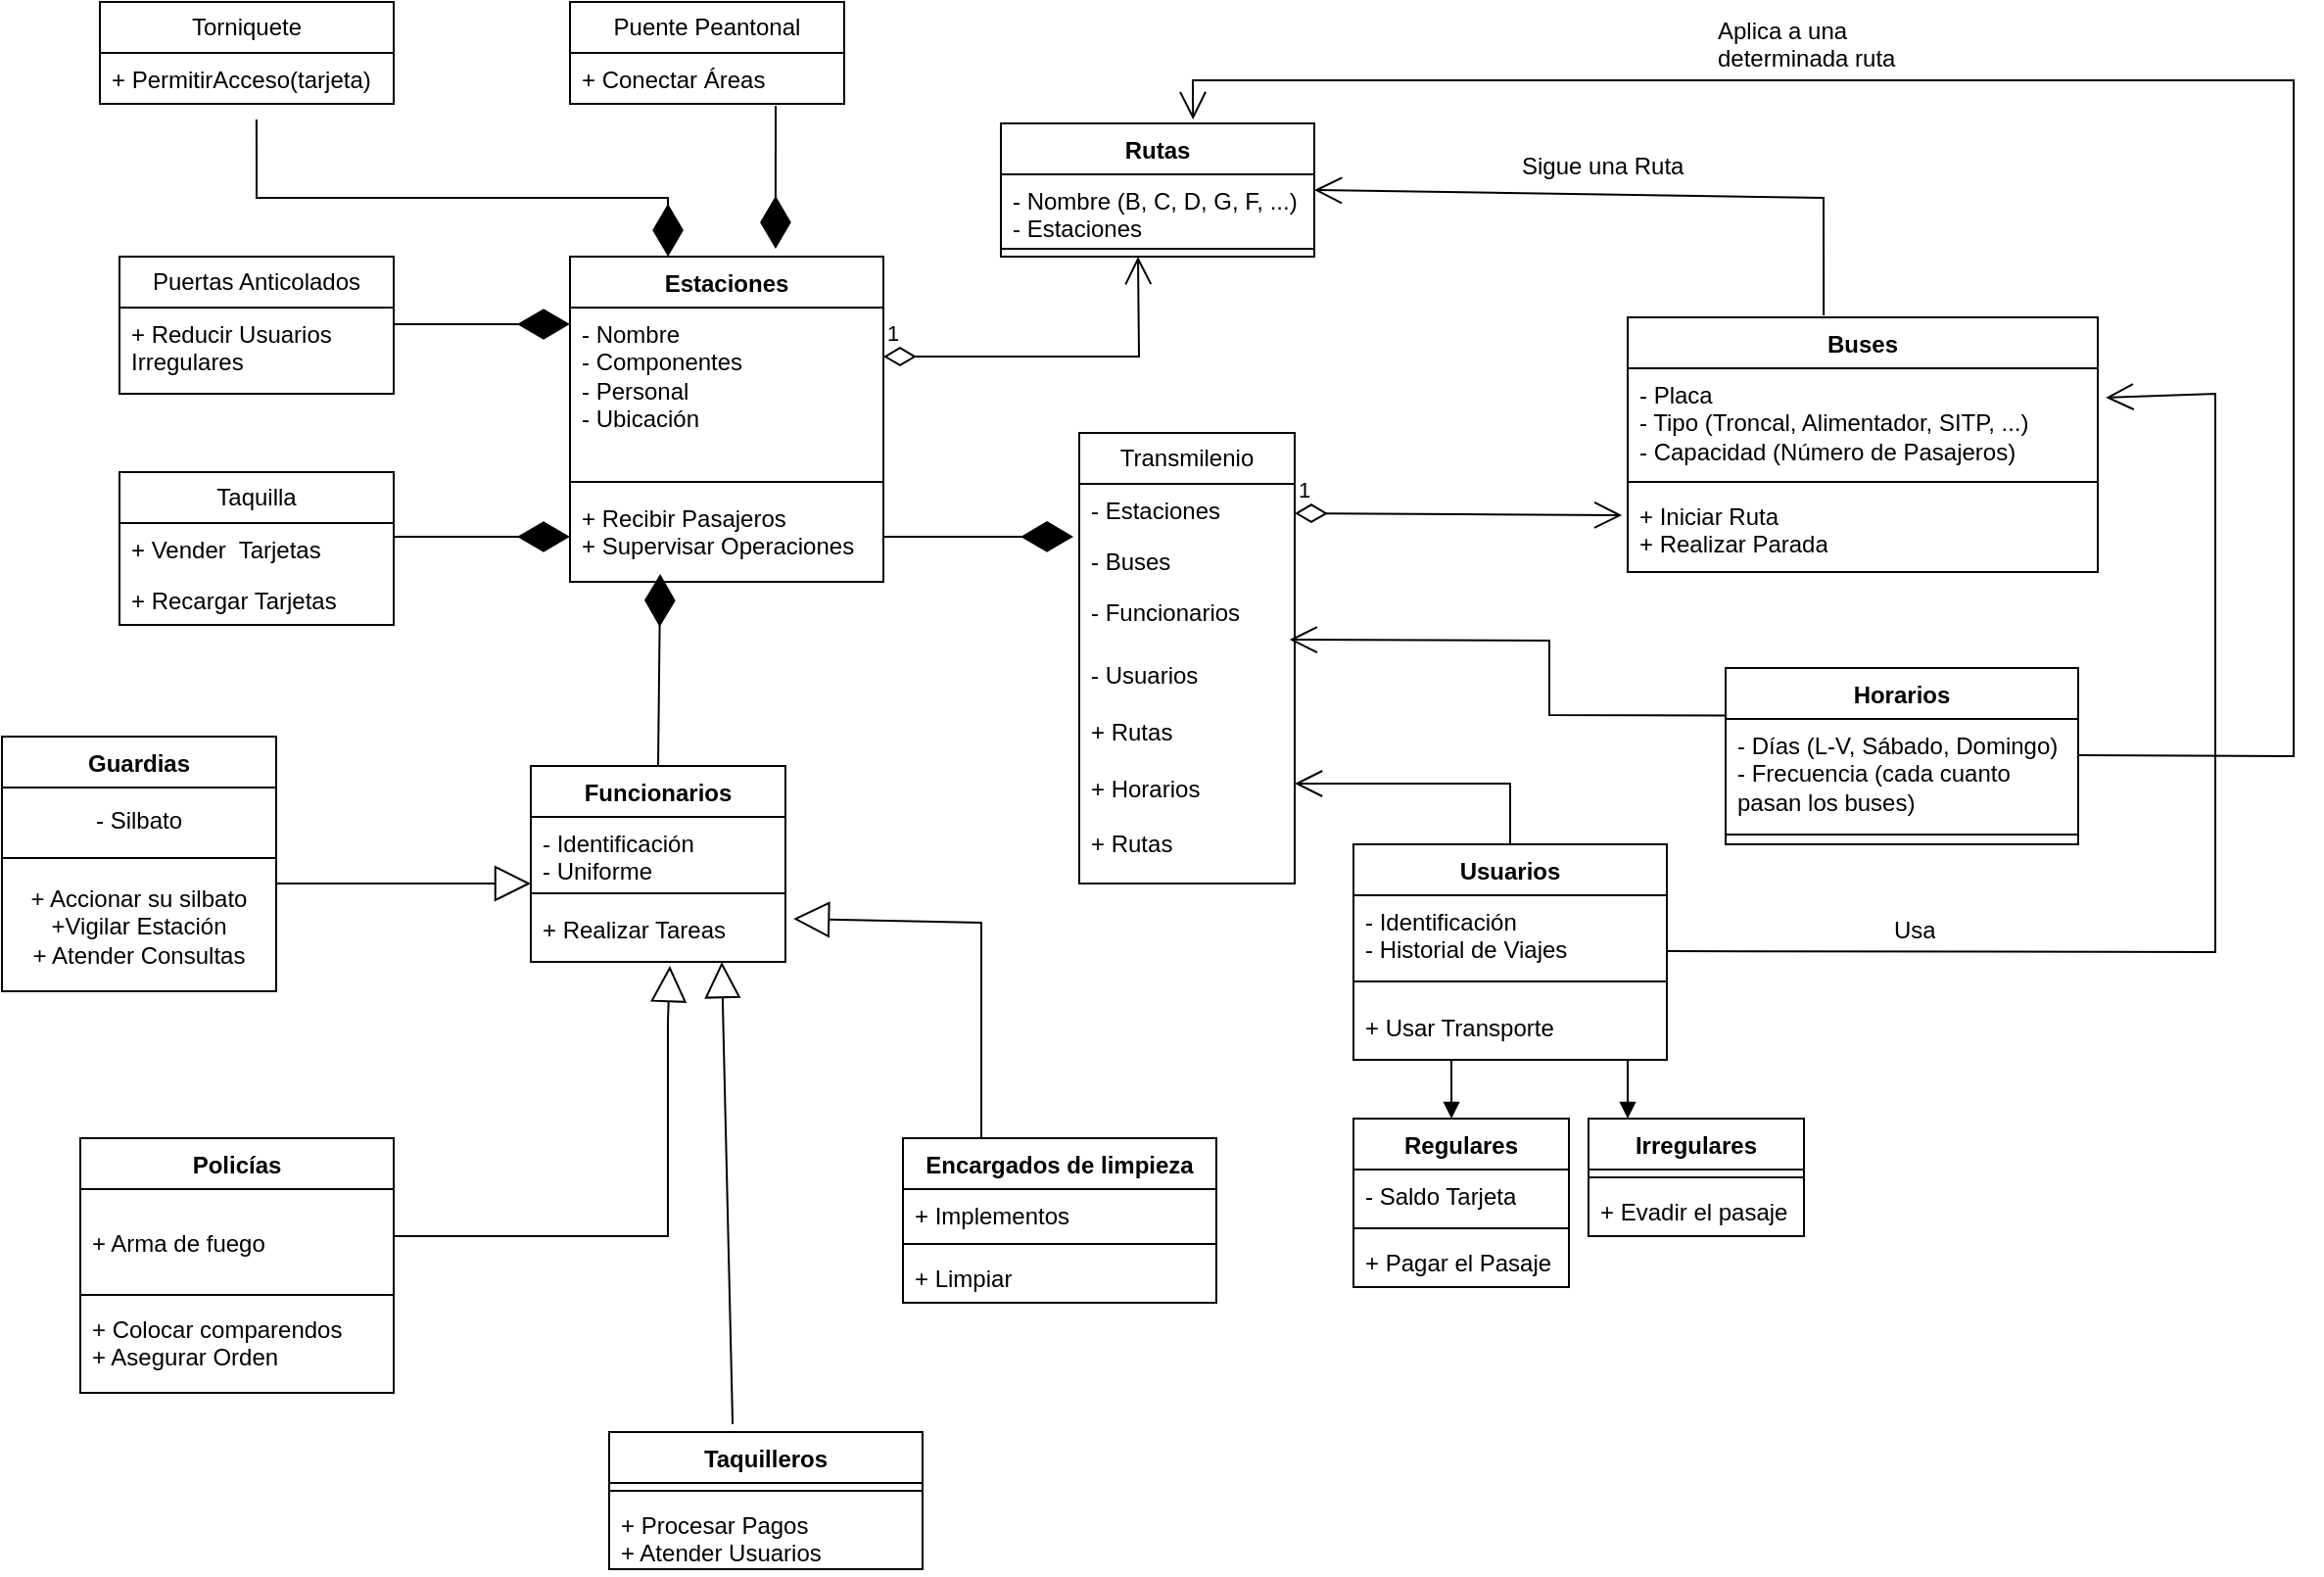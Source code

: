 <mxfile version="26.2.14">
  <diagram name="Page-1" id="bDuRJJWdgGRRtXBBddua">
    <mxGraphModel grid="1" page="1" gridSize="10" guides="1" tooltips="1" connect="1" arrows="1" fold="1" pageScale="1" pageWidth="850" pageHeight="1100" math="0" shadow="0">
      <root>
        <mxCell id="0" />
        <mxCell id="1" parent="0" />
        <mxCell id="uGUT7fTzrwYjynbc_nDR-73" value="&lt;div&gt;Transmilenio&lt;/div&gt;" style="swimlane;fontStyle=0;childLayout=stackLayout;horizontal=1;startSize=26;fillColor=none;horizontalStack=0;resizeParent=1;resizeParentMax=0;resizeLast=0;collapsible=1;marginBottom=0;whiteSpace=wrap;html=1;" vertex="1" parent="1">
          <mxGeometry x="380" y="180" width="110" height="230" as="geometry" />
        </mxCell>
        <mxCell id="uGUT7fTzrwYjynbc_nDR-74" value="- Estaciones" style="text;strokeColor=none;fillColor=none;align=left;verticalAlign=top;spacingLeft=4;spacingRight=4;overflow=hidden;rotatable=0;points=[[0,0.5],[1,0.5]];portConstraint=eastwest;whiteSpace=wrap;html=1;" vertex="1" parent="uGUT7fTzrwYjynbc_nDR-73">
          <mxGeometry y="26" width="110" height="26" as="geometry" />
        </mxCell>
        <mxCell id="uGUT7fTzrwYjynbc_nDR-75" value="&lt;div&gt;- Buses&lt;/div&gt;&lt;div&gt;&lt;br&gt;&lt;/div&gt;" style="text;strokeColor=none;fillColor=none;align=left;verticalAlign=top;spacingLeft=4;spacingRight=4;overflow=hidden;rotatable=0;points=[[0,0.5],[1,0.5]];portConstraint=eastwest;whiteSpace=wrap;html=1;" vertex="1" parent="uGUT7fTzrwYjynbc_nDR-73">
          <mxGeometry y="52" width="110" height="26" as="geometry" />
        </mxCell>
        <mxCell id="uGUT7fTzrwYjynbc_nDR-76" value="&lt;div&gt;- Funcionarios&lt;/div&gt;&lt;div&gt;&lt;br&gt;&lt;/div&gt;" style="text;strokeColor=none;fillColor=none;align=left;verticalAlign=top;spacingLeft=4;spacingRight=4;overflow=hidden;rotatable=0;points=[[0,0.5],[1,0.5]];portConstraint=eastwest;whiteSpace=wrap;html=1;" vertex="1" parent="uGUT7fTzrwYjynbc_nDR-73">
          <mxGeometry y="78" width="110" height="32" as="geometry" />
        </mxCell>
        <mxCell id="uGUT7fTzrwYjynbc_nDR-77" value="&lt;div&gt;- Usuarios&lt;/div&gt;&lt;div&gt;&lt;br&gt;&lt;/div&gt;&lt;div&gt;+ Rutas&lt;/div&gt;&lt;div&gt;&lt;br&gt;&lt;/div&gt;&lt;div&gt;+ Horarios&lt;/div&gt;&lt;div&gt;&lt;br&gt;&lt;/div&gt;&lt;div&gt;+ Rutas&lt;/div&gt;" style="text;strokeColor=none;fillColor=none;align=left;verticalAlign=top;spacingLeft=4;spacingRight=4;overflow=hidden;rotatable=0;points=[[0,0.5],[1,0.5]];portConstraint=eastwest;whiteSpace=wrap;html=1;" vertex="1" parent="uGUT7fTzrwYjynbc_nDR-73">
          <mxGeometry y="110" width="110" height="120" as="geometry" />
        </mxCell>
        <mxCell id="uGUT7fTzrwYjynbc_nDR-80" value="Estaciones" style="swimlane;fontStyle=1;align=center;verticalAlign=top;childLayout=stackLayout;horizontal=1;startSize=26;horizontalStack=0;resizeParent=1;resizeParentMax=0;resizeLast=0;collapsible=1;marginBottom=0;whiteSpace=wrap;html=1;" vertex="1" parent="1">
          <mxGeometry x="120" y="90" width="160" height="166" as="geometry" />
        </mxCell>
        <mxCell id="uGUT7fTzrwYjynbc_nDR-81" value="&lt;div&gt;- Nombre&lt;/div&gt;&lt;div&gt;- Componentes&lt;/div&gt;&lt;div&gt;- Personal&lt;/div&gt;&lt;div&gt;- Ubicación&lt;/div&gt;&lt;div&gt;&amp;nbsp;&lt;br&gt;&lt;/div&gt;" style="text;strokeColor=none;fillColor=none;align=left;verticalAlign=top;spacingLeft=4;spacingRight=4;overflow=hidden;rotatable=0;points=[[0,0.5],[1,0.5]];portConstraint=eastwest;whiteSpace=wrap;html=1;" vertex="1" parent="uGUT7fTzrwYjynbc_nDR-80">
          <mxGeometry y="26" width="160" height="84" as="geometry" />
        </mxCell>
        <mxCell id="uGUT7fTzrwYjynbc_nDR-82" value="" style="line;strokeWidth=1;fillColor=none;align=left;verticalAlign=middle;spacingTop=-1;spacingLeft=3;spacingRight=3;rotatable=0;labelPosition=right;points=[];portConstraint=eastwest;strokeColor=inherit;" vertex="1" parent="uGUT7fTzrwYjynbc_nDR-80">
          <mxGeometry y="110" width="160" height="10" as="geometry" />
        </mxCell>
        <mxCell id="uGUT7fTzrwYjynbc_nDR-83" value="&lt;div&gt;+ Recibir Pasajeros&lt;/div&gt;&lt;div&gt;+ Supervisar Operaciones&lt;/div&gt;" style="text;strokeColor=none;fillColor=none;align=left;verticalAlign=top;spacingLeft=4;spacingRight=4;overflow=hidden;rotatable=0;points=[[0,0.5],[1,0.5]];portConstraint=eastwest;whiteSpace=wrap;html=1;" vertex="1" parent="uGUT7fTzrwYjynbc_nDR-80">
          <mxGeometry y="120" width="160" height="46" as="geometry" />
        </mxCell>
        <mxCell id="uGUT7fTzrwYjynbc_nDR-84" value="Buses" style="swimlane;fontStyle=1;align=center;verticalAlign=top;childLayout=stackLayout;horizontal=1;startSize=26;horizontalStack=0;resizeParent=1;resizeParentMax=0;resizeLast=0;collapsible=1;marginBottom=0;whiteSpace=wrap;html=1;" vertex="1" parent="1">
          <mxGeometry x="660" y="121" width="240" height="130" as="geometry" />
        </mxCell>
        <mxCell id="uGUT7fTzrwYjynbc_nDR-85" value="&lt;div&gt;- Placa&lt;/div&gt;&lt;div&gt;- Tipo (Troncal, Alimentador, SITP, ...)&lt;/div&gt;&lt;div&gt;- Capacidad (Número de Pasajeros)&lt;/div&gt;" style="text;strokeColor=none;fillColor=none;align=left;verticalAlign=top;spacingLeft=4;spacingRight=4;overflow=hidden;rotatable=0;points=[[0,0.5],[1,0.5]];portConstraint=eastwest;whiteSpace=wrap;html=1;" vertex="1" parent="uGUT7fTzrwYjynbc_nDR-84">
          <mxGeometry y="26" width="240" height="54" as="geometry" />
        </mxCell>
        <mxCell id="uGUT7fTzrwYjynbc_nDR-86" value="" style="line;strokeWidth=1;fillColor=none;align=left;verticalAlign=middle;spacingTop=-1;spacingLeft=3;spacingRight=3;rotatable=0;labelPosition=right;points=[];portConstraint=eastwest;strokeColor=inherit;" vertex="1" parent="uGUT7fTzrwYjynbc_nDR-84">
          <mxGeometry y="80" width="240" height="8" as="geometry" />
        </mxCell>
        <mxCell id="uGUT7fTzrwYjynbc_nDR-87" value="&lt;div&gt;+ Iniciar Ruta&lt;/div&gt;&lt;div&gt;+ Realizar Parada&lt;/div&gt;" style="text;strokeColor=none;fillColor=none;align=left;verticalAlign=top;spacingLeft=4;spacingRight=4;overflow=hidden;rotatable=0;points=[[0,0.5],[1,0.5]];portConstraint=eastwest;whiteSpace=wrap;html=1;" vertex="1" parent="uGUT7fTzrwYjynbc_nDR-84">
          <mxGeometry y="88" width="240" height="42" as="geometry" />
        </mxCell>
        <mxCell id="uGUT7fTzrwYjynbc_nDR-89" value="Funcionarios" style="swimlane;fontStyle=1;align=center;verticalAlign=top;childLayout=stackLayout;horizontal=1;startSize=26;horizontalStack=0;resizeParent=1;resizeParentMax=0;resizeLast=0;collapsible=1;marginBottom=0;whiteSpace=wrap;html=1;" vertex="1" parent="1">
          <mxGeometry x="100" y="350" width="130" height="100" as="geometry" />
        </mxCell>
        <mxCell id="uGUT7fTzrwYjynbc_nDR-158" value="&lt;div&gt;- Identificación&lt;/div&gt;&lt;div&gt;- Uniforme&lt;/div&gt;" style="text;strokeColor=none;fillColor=none;align=left;verticalAlign=top;spacingLeft=4;spacingRight=4;overflow=hidden;rotatable=0;points=[[0,0.5],[1,0.5]];portConstraint=eastwest;whiteSpace=wrap;html=1;" vertex="1" parent="uGUT7fTzrwYjynbc_nDR-89">
          <mxGeometry y="26" width="130" height="34" as="geometry" />
        </mxCell>
        <mxCell id="uGUT7fTzrwYjynbc_nDR-90" value="" style="line;strokeWidth=1;fillColor=none;align=left;verticalAlign=middle;spacingTop=-1;spacingLeft=3;spacingRight=3;rotatable=0;labelPosition=right;points=[];portConstraint=eastwest;strokeColor=inherit;" vertex="1" parent="uGUT7fTzrwYjynbc_nDR-89">
          <mxGeometry y="60" width="130" height="10" as="geometry" />
        </mxCell>
        <mxCell id="uGUT7fTzrwYjynbc_nDR-91" value="+ Realizar Tareas" style="text;strokeColor=none;fillColor=none;align=left;verticalAlign=top;spacingLeft=4;spacingRight=4;overflow=hidden;rotatable=0;points=[[0,0.5],[1,0.5]];portConstraint=eastwest;whiteSpace=wrap;html=1;" vertex="1" parent="uGUT7fTzrwYjynbc_nDR-89">
          <mxGeometry y="70" width="130" height="30" as="geometry" />
        </mxCell>
        <mxCell id="uGUT7fTzrwYjynbc_nDR-92" value="Usuarios " style="swimlane;fontStyle=1;align=center;verticalAlign=top;childLayout=stackLayout;horizontal=1;startSize=26;horizontalStack=0;resizeParent=1;resizeParentMax=0;resizeLast=0;collapsible=1;marginBottom=0;whiteSpace=wrap;html=1;" vertex="1" parent="1">
          <mxGeometry x="520" y="390" width="160" height="110" as="geometry" />
        </mxCell>
        <mxCell id="uGUT7fTzrwYjynbc_nDR-93" value="&lt;div&gt;- Identificación&lt;/div&gt;&lt;div&gt;- Historial de Viajes&lt;/div&gt;" style="text;strokeColor=none;fillColor=none;align=left;verticalAlign=top;spacingLeft=4;spacingRight=4;overflow=hidden;rotatable=0;points=[[0,0.5],[1,0.5]];portConstraint=eastwest;whiteSpace=wrap;html=1;" vertex="1" parent="uGUT7fTzrwYjynbc_nDR-92">
          <mxGeometry y="26" width="160" height="34" as="geometry" />
        </mxCell>
        <mxCell id="uGUT7fTzrwYjynbc_nDR-94" value="" style="line;strokeWidth=1;fillColor=none;align=left;verticalAlign=middle;spacingTop=-1;spacingLeft=3;spacingRight=3;rotatable=0;labelPosition=right;points=[];portConstraint=eastwest;strokeColor=inherit;" vertex="1" parent="uGUT7fTzrwYjynbc_nDR-92">
          <mxGeometry y="60" width="160" height="20" as="geometry" />
        </mxCell>
        <mxCell id="uGUT7fTzrwYjynbc_nDR-167" value="+ Usar Transporte" style="text;strokeColor=none;fillColor=none;align=left;verticalAlign=top;spacingLeft=4;spacingRight=4;overflow=hidden;rotatable=0;points=[[0,0.5],[1,0.5]];portConstraint=eastwest;whiteSpace=wrap;html=1;" vertex="1" parent="uGUT7fTzrwYjynbc_nDR-92">
          <mxGeometry y="80" width="160" height="30" as="geometry" />
        </mxCell>
        <mxCell id="uGUT7fTzrwYjynbc_nDR-96" value="Guardias" style="swimlane;fontStyle=1;align=center;verticalAlign=top;childLayout=stackLayout;horizontal=1;startSize=26;horizontalStack=0;resizeParent=1;resizeParentMax=0;resizeLast=0;collapsible=1;marginBottom=0;whiteSpace=wrap;html=1;" vertex="1" parent="1">
          <mxGeometry x="-170" y="335" width="140" height="130" as="geometry" />
        </mxCell>
        <mxCell id="uGUT7fTzrwYjynbc_nDR-97" value="- Silbato" style="text;html=1;align=center;verticalAlign=middle;whiteSpace=wrap;rounded=0;" vertex="1" parent="uGUT7fTzrwYjynbc_nDR-96">
          <mxGeometry y="26" width="140" height="34" as="geometry" />
        </mxCell>
        <mxCell id="uGUT7fTzrwYjynbc_nDR-98" value="" style="line;strokeWidth=1;fillColor=none;align=left;verticalAlign=middle;spacingTop=-1;spacingLeft=3;spacingRight=3;rotatable=0;labelPosition=right;points=[];portConstraint=eastwest;strokeColor=inherit;" vertex="1" parent="uGUT7fTzrwYjynbc_nDR-96">
          <mxGeometry y="60" width="140" height="4" as="geometry" />
        </mxCell>
        <mxCell id="uGUT7fTzrwYjynbc_nDR-99" value="&lt;div&gt;&amp;nbsp;&amp;nbsp; + Accionar su silbato&amp;nbsp;&amp;nbsp;&amp;nbsp;&lt;/div&gt;&lt;div&gt;+Vigilar Estación&lt;/div&gt;&lt;div&gt;+ Atender Consultas&lt;/div&gt;" style="text;html=1;align=center;verticalAlign=middle;whiteSpace=wrap;rounded=0;" vertex="1" parent="uGUT7fTzrwYjynbc_nDR-96">
          <mxGeometry y="64" width="140" height="66" as="geometry" />
        </mxCell>
        <mxCell id="uGUT7fTzrwYjynbc_nDR-100" value="Policías" style="swimlane;fontStyle=1;align=center;verticalAlign=top;childLayout=stackLayout;horizontal=1;startSize=26;horizontalStack=0;resizeParent=1;resizeParentMax=0;resizeLast=0;collapsible=1;marginBottom=0;whiteSpace=wrap;html=1;" vertex="1" parent="1">
          <mxGeometry x="-130" y="540" width="160" height="130" as="geometry" />
        </mxCell>
        <mxCell id="uGUT7fTzrwYjynbc_nDR-101" value="&lt;br&gt;&lt;div&gt;+ Arma de fuego&lt;/div&gt;" style="text;strokeColor=none;fillColor=none;align=left;verticalAlign=top;spacingLeft=4;spacingRight=4;overflow=hidden;rotatable=0;points=[[0,0.5],[1,0.5]];portConstraint=eastwest;whiteSpace=wrap;html=1;" vertex="1" parent="uGUT7fTzrwYjynbc_nDR-100">
          <mxGeometry y="26" width="160" height="50" as="geometry" />
        </mxCell>
        <mxCell id="uGUT7fTzrwYjynbc_nDR-102" value="" style="line;strokeWidth=1;fillColor=none;align=left;verticalAlign=middle;spacingTop=-1;spacingLeft=3;spacingRight=3;rotatable=0;labelPosition=right;points=[];portConstraint=eastwest;strokeColor=inherit;" vertex="1" parent="uGUT7fTzrwYjynbc_nDR-100">
          <mxGeometry y="76" width="160" height="8" as="geometry" />
        </mxCell>
        <mxCell id="uGUT7fTzrwYjynbc_nDR-103" value="&lt;div&gt;+ Colocar comparendos &lt;br&gt;&lt;/div&gt;&lt;div&gt;+ Asegurar Orden&lt;/div&gt;" style="text;strokeColor=none;fillColor=none;align=left;verticalAlign=top;spacingLeft=4;spacingRight=4;overflow=hidden;rotatable=0;points=[[0,0.5],[1,0.5]];portConstraint=eastwest;whiteSpace=wrap;html=1;" vertex="1" parent="uGUT7fTzrwYjynbc_nDR-100">
          <mxGeometry y="84" width="160" height="46" as="geometry" />
        </mxCell>
        <mxCell id="uGUT7fTzrwYjynbc_nDR-105" value="Taquilleros " style="swimlane;fontStyle=1;align=center;verticalAlign=top;childLayout=stackLayout;horizontal=1;startSize=26;horizontalStack=0;resizeParent=1;resizeParentMax=0;resizeLast=0;collapsible=1;marginBottom=0;whiteSpace=wrap;html=1;" vertex="1" parent="1">
          <mxGeometry x="140" y="690" width="160" height="70" as="geometry" />
        </mxCell>
        <mxCell id="uGUT7fTzrwYjynbc_nDR-107" value="" style="line;strokeWidth=1;fillColor=none;align=left;verticalAlign=middle;spacingTop=-1;spacingLeft=3;spacingRight=3;rotatable=0;labelPosition=right;points=[];portConstraint=eastwest;strokeColor=inherit;" vertex="1" parent="uGUT7fTzrwYjynbc_nDR-105">
          <mxGeometry y="26" width="160" height="8" as="geometry" />
        </mxCell>
        <mxCell id="uGUT7fTzrwYjynbc_nDR-108" value="&lt;div&gt;+ Procesar Pagos&lt;/div&gt;&lt;div&gt;+ Atender Usuarios&lt;/div&gt;" style="text;strokeColor=none;fillColor=none;align=left;verticalAlign=top;spacingLeft=4;spacingRight=4;overflow=hidden;rotatable=0;points=[[0,0.5],[1,0.5]];portConstraint=eastwest;whiteSpace=wrap;html=1;" vertex="1" parent="uGUT7fTzrwYjynbc_nDR-105">
          <mxGeometry y="34" width="160" height="36" as="geometry" />
        </mxCell>
        <mxCell id="uGUT7fTzrwYjynbc_nDR-115" value="Encargados de limpieza" style="swimlane;fontStyle=1;align=center;verticalAlign=top;childLayout=stackLayout;horizontal=1;startSize=26;horizontalStack=0;resizeParent=1;resizeParentMax=0;resizeLast=0;collapsible=1;marginBottom=0;whiteSpace=wrap;html=1;" vertex="1" parent="1">
          <mxGeometry x="290" y="540" width="160" height="84" as="geometry" />
        </mxCell>
        <mxCell id="uGUT7fTzrwYjynbc_nDR-116" value="&lt;div&gt;+ Implementos&lt;/div&gt;" style="text;strokeColor=none;fillColor=none;align=left;verticalAlign=top;spacingLeft=4;spacingRight=4;overflow=hidden;rotatable=0;points=[[0,0.5],[1,0.5]];portConstraint=eastwest;whiteSpace=wrap;html=1;" vertex="1" parent="uGUT7fTzrwYjynbc_nDR-115">
          <mxGeometry y="26" width="160" height="24" as="geometry" />
        </mxCell>
        <mxCell id="uGUT7fTzrwYjynbc_nDR-117" value="" style="line;strokeWidth=1;fillColor=none;align=left;verticalAlign=middle;spacingTop=-1;spacingLeft=3;spacingRight=3;rotatable=0;labelPosition=right;points=[];portConstraint=eastwest;strokeColor=inherit;" vertex="1" parent="uGUT7fTzrwYjynbc_nDR-115">
          <mxGeometry y="50" width="160" height="8" as="geometry" />
        </mxCell>
        <mxCell id="uGUT7fTzrwYjynbc_nDR-118" value="+ Limpiar" style="text;strokeColor=none;fillColor=none;align=left;verticalAlign=top;spacingLeft=4;spacingRight=4;overflow=hidden;rotatable=0;points=[[0,0.5],[1,0.5]];portConstraint=eastwest;whiteSpace=wrap;html=1;" vertex="1" parent="uGUT7fTzrwYjynbc_nDR-115">
          <mxGeometry y="58" width="160" height="26" as="geometry" />
        </mxCell>
        <mxCell id="uGUT7fTzrwYjynbc_nDR-125" value="" style="endArrow=open;endFill=1;endSize=12;html=1;rounded=0;exitX=0.5;exitY=0;exitDx=0;exitDy=0;entryX=1;entryY=0.575;entryDx=0;entryDy=0;entryPerimeter=0;" edge="1" parent="1" source="uGUT7fTzrwYjynbc_nDR-92" target="uGUT7fTzrwYjynbc_nDR-77">
          <mxGeometry width="160" relative="1" as="geometry">
            <mxPoint x="600" y="463.0" as="sourcePoint" />
            <mxPoint x="540" y="370" as="targetPoint" />
            <Array as="points">
              <mxPoint x="600" y="359" />
            </Array>
          </mxGeometry>
        </mxCell>
        <mxCell id="uGUT7fTzrwYjynbc_nDR-126" value="Regulares" style="swimlane;fontStyle=1;align=center;verticalAlign=top;childLayout=stackLayout;horizontal=1;startSize=26;horizontalStack=0;resizeParent=1;resizeParentMax=0;resizeLast=0;collapsible=1;marginBottom=0;whiteSpace=wrap;html=1;" vertex="1" parent="1">
          <mxGeometry x="520" y="530" width="110" height="86" as="geometry" />
        </mxCell>
        <mxCell id="uGUT7fTzrwYjynbc_nDR-168" value="- Saldo Tarjeta" style="text;strokeColor=none;fillColor=none;align=left;verticalAlign=top;spacingLeft=4;spacingRight=4;overflow=hidden;rotatable=0;points=[[0,0.5],[1,0.5]];portConstraint=eastwest;whiteSpace=wrap;html=1;" vertex="1" parent="uGUT7fTzrwYjynbc_nDR-126">
          <mxGeometry y="26" width="110" height="26" as="geometry" />
        </mxCell>
        <mxCell id="uGUT7fTzrwYjynbc_nDR-127" value="" style="line;strokeWidth=1;fillColor=none;align=left;verticalAlign=middle;spacingTop=-1;spacingLeft=3;spacingRight=3;rotatable=0;labelPosition=right;points=[];portConstraint=eastwest;strokeColor=inherit;" vertex="1" parent="uGUT7fTzrwYjynbc_nDR-126">
          <mxGeometry y="52" width="110" height="8" as="geometry" />
        </mxCell>
        <mxCell id="uGUT7fTzrwYjynbc_nDR-128" value="+ Pagar el Pasaje" style="text;strokeColor=none;fillColor=none;align=left;verticalAlign=top;spacingLeft=4;spacingRight=4;overflow=hidden;rotatable=0;points=[[0,0.5],[1,0.5]];portConstraint=eastwest;whiteSpace=wrap;html=1;" vertex="1" parent="uGUT7fTzrwYjynbc_nDR-126">
          <mxGeometry y="60" width="110" height="26" as="geometry" />
        </mxCell>
        <mxCell id="uGUT7fTzrwYjynbc_nDR-129" value="" style="html=1;verticalAlign=bottom;endArrow=block;curved=0;rounded=0;entryX=0.455;entryY=0;entryDx=0;entryDy=0;entryPerimeter=0;" edge="1" parent="1" target="uGUT7fTzrwYjynbc_nDR-126">
          <mxGeometry width="80" relative="1" as="geometry">
            <mxPoint x="570" y="500" as="sourcePoint" />
            <mxPoint x="550" y="520" as="targetPoint" />
          </mxGeometry>
        </mxCell>
        <mxCell id="uGUT7fTzrwYjynbc_nDR-130" value="" style="html=1;verticalAlign=bottom;endArrow=block;curved=0;rounded=0;entryX=0.182;entryY=0;entryDx=0;entryDy=0;entryPerimeter=0;" edge="1" parent="1" target="uGUT7fTzrwYjynbc_nDR-131">
          <mxGeometry width="80" relative="1" as="geometry">
            <mxPoint x="660" y="500" as="sourcePoint" />
            <mxPoint x="680" y="520" as="targetPoint" />
          </mxGeometry>
        </mxCell>
        <mxCell id="uGUT7fTzrwYjynbc_nDR-131" value="Irregulares" style="swimlane;fontStyle=1;align=center;verticalAlign=top;childLayout=stackLayout;horizontal=1;startSize=26;horizontalStack=0;resizeParent=1;resizeParentMax=0;resizeLast=0;collapsible=1;marginBottom=0;whiteSpace=wrap;html=1;" vertex="1" parent="1">
          <mxGeometry x="640" y="530" width="110" height="60" as="geometry" />
        </mxCell>
        <mxCell id="uGUT7fTzrwYjynbc_nDR-132" value="" style="line;strokeWidth=1;fillColor=none;align=left;verticalAlign=middle;spacingTop=-1;spacingLeft=3;spacingRight=3;rotatable=0;labelPosition=right;points=[];portConstraint=eastwest;strokeColor=inherit;" vertex="1" parent="uGUT7fTzrwYjynbc_nDR-131">
          <mxGeometry y="26" width="110" height="8" as="geometry" />
        </mxCell>
        <mxCell id="uGUT7fTzrwYjynbc_nDR-133" value="+ Evadir el pasaje" style="text;strokeColor=none;fillColor=none;align=left;verticalAlign=top;spacingLeft=4;spacingRight=4;overflow=hidden;rotatable=0;points=[[0,0.5],[1,0.5]];portConstraint=eastwest;whiteSpace=wrap;html=1;" vertex="1" parent="uGUT7fTzrwYjynbc_nDR-131">
          <mxGeometry y="34" width="110" height="26" as="geometry" />
        </mxCell>
        <mxCell id="uGUT7fTzrwYjynbc_nDR-136" value="Rutas" style="swimlane;fontStyle=1;align=center;verticalAlign=top;childLayout=stackLayout;horizontal=1;startSize=26;horizontalStack=0;resizeParent=1;resizeParentMax=0;resizeLast=0;collapsible=1;marginBottom=0;whiteSpace=wrap;html=1;" vertex="1" parent="1">
          <mxGeometry x="340" y="22" width="160" height="68" as="geometry" />
        </mxCell>
        <mxCell id="uGUT7fTzrwYjynbc_nDR-137" value="&lt;div&gt;- Nombre (B, C, D, G, F, ...)&lt;/div&gt;&lt;div&gt;- Estaciones&lt;/div&gt;" style="text;strokeColor=none;fillColor=none;align=left;verticalAlign=top;spacingLeft=4;spacingRight=4;overflow=hidden;rotatable=0;points=[[0,0.5],[1,0.5]];portConstraint=eastwest;whiteSpace=wrap;html=1;" vertex="1" parent="uGUT7fTzrwYjynbc_nDR-136">
          <mxGeometry y="26" width="160" height="34" as="geometry" />
        </mxCell>
        <mxCell id="uGUT7fTzrwYjynbc_nDR-138" value="" style="line;strokeWidth=1;fillColor=none;align=left;verticalAlign=middle;spacingTop=-1;spacingLeft=3;spacingRight=3;rotatable=0;labelPosition=right;points=[];portConstraint=eastwest;strokeColor=inherit;" vertex="1" parent="uGUT7fTzrwYjynbc_nDR-136">
          <mxGeometry y="60" width="160" height="8" as="geometry" />
        </mxCell>
        <mxCell id="uGUT7fTzrwYjynbc_nDR-140" value="Horarios" style="swimlane;fontStyle=1;align=center;verticalAlign=top;childLayout=stackLayout;horizontal=1;startSize=26;horizontalStack=0;resizeParent=1;resizeParentMax=0;resizeLast=0;collapsible=1;marginBottom=0;whiteSpace=wrap;html=1;" vertex="1" parent="1">
          <mxGeometry x="710" y="300" width="180" height="90" as="geometry" />
        </mxCell>
        <mxCell id="uGUT7fTzrwYjynbc_nDR-141" value="&lt;div&gt;- Días (L-V, Sábado, Domingo)&lt;/div&gt;&lt;div&gt;- Frecuencia (cada cuanto pasan los buses)&lt;/div&gt;" style="text;strokeColor=none;fillColor=none;align=left;verticalAlign=top;spacingLeft=4;spacingRight=4;overflow=hidden;rotatable=0;points=[[0,0.5],[1,0.5]];portConstraint=eastwest;whiteSpace=wrap;html=1;" vertex="1" parent="uGUT7fTzrwYjynbc_nDR-140">
          <mxGeometry y="26" width="180" height="54" as="geometry" />
        </mxCell>
        <mxCell id="uGUT7fTzrwYjynbc_nDR-142" value="" style="line;strokeWidth=1;fillColor=none;align=left;verticalAlign=middle;spacingTop=-1;spacingLeft=3;spacingRight=3;rotatable=0;labelPosition=right;points=[];portConstraint=eastwest;strokeColor=inherit;" vertex="1" parent="uGUT7fTzrwYjynbc_nDR-140">
          <mxGeometry y="80" width="180" height="10" as="geometry" />
        </mxCell>
        <mxCell id="uGUT7fTzrwYjynbc_nDR-143" value="" style="endArrow=open;endFill=1;endSize=12;html=1;rounded=0;exitX=0;exitY=-0.033;exitDx=0;exitDy=0;exitPerimeter=0;entryX=0.976;entryY=0.86;entryDx=0;entryDy=0;entryPerimeter=0;" edge="1" parent="1" source="uGUT7fTzrwYjynbc_nDR-141" target="uGUT7fTzrwYjynbc_nDR-76">
          <mxGeometry width="160" relative="1" as="geometry">
            <mxPoint x="590" y="350" as="sourcePoint" />
            <mxPoint x="620" y="240" as="targetPoint" />
            <Array as="points">
              <mxPoint x="620" y="324" />
              <mxPoint x="620" y="286" />
            </Array>
          </mxGeometry>
        </mxCell>
        <mxCell id="uGUT7fTzrwYjynbc_nDR-145" value="Torniquete" style="swimlane;fontStyle=0;childLayout=stackLayout;horizontal=1;startSize=26;fillColor=none;horizontalStack=0;resizeParent=1;resizeParentMax=0;resizeLast=0;collapsible=1;marginBottom=0;whiteSpace=wrap;html=1;" vertex="1" parent="1">
          <mxGeometry x="-120" y="-40" width="150" height="52" as="geometry" />
        </mxCell>
        <mxCell id="uGUT7fTzrwYjynbc_nDR-146" value="+ PermitirAcceso(tarjeta)" style="text;strokeColor=none;fillColor=none;align=left;verticalAlign=top;spacingLeft=4;spacingRight=4;overflow=hidden;rotatable=0;points=[[0,0.5],[1,0.5]];portConstraint=eastwest;whiteSpace=wrap;html=1;" vertex="1" parent="uGUT7fTzrwYjynbc_nDR-145">
          <mxGeometry y="26" width="150" height="26" as="geometry" />
        </mxCell>
        <mxCell id="uGUT7fTzrwYjynbc_nDR-149" value="Taquilla" style="swimlane;fontStyle=0;childLayout=stackLayout;horizontal=1;startSize=26;fillColor=none;horizontalStack=0;resizeParent=1;resizeParentMax=0;resizeLast=0;collapsible=1;marginBottom=0;whiteSpace=wrap;html=1;" vertex="1" parent="1">
          <mxGeometry x="-110" y="200" width="140" height="78" as="geometry" />
        </mxCell>
        <mxCell id="uGUT7fTzrwYjynbc_nDR-150" value="+ Vender&amp;nbsp; Tarjetas" style="text;strokeColor=none;fillColor=none;align=left;verticalAlign=top;spacingLeft=4;spacingRight=4;overflow=hidden;rotatable=0;points=[[0,0.5],[1,0.5]];portConstraint=eastwest;whiteSpace=wrap;html=1;" vertex="1" parent="uGUT7fTzrwYjynbc_nDR-149">
          <mxGeometry y="26" width="140" height="26" as="geometry" />
        </mxCell>
        <mxCell id="uGUT7fTzrwYjynbc_nDR-151" value="+ Recargar Tarjetas" style="text;strokeColor=none;fillColor=none;align=left;verticalAlign=top;spacingLeft=4;spacingRight=4;overflow=hidden;rotatable=0;points=[[0,0.5],[1,0.5]];portConstraint=eastwest;whiteSpace=wrap;html=1;" vertex="1" parent="uGUT7fTzrwYjynbc_nDR-149">
          <mxGeometry y="52" width="140" height="26" as="geometry" />
        </mxCell>
        <mxCell id="uGUT7fTzrwYjynbc_nDR-152" value="Puente Peantonal" style="swimlane;fontStyle=0;childLayout=stackLayout;horizontal=1;startSize=26;fillColor=none;horizontalStack=0;resizeParent=1;resizeParentMax=0;resizeLast=0;collapsible=1;marginBottom=0;whiteSpace=wrap;html=1;" vertex="1" parent="1">
          <mxGeometry x="120" y="-40" width="140" height="52" as="geometry" />
        </mxCell>
        <mxCell id="uGUT7fTzrwYjynbc_nDR-153" value="+ Conectar Áreas" style="text;strokeColor=none;fillColor=none;align=left;verticalAlign=top;spacingLeft=4;spacingRight=4;overflow=hidden;rotatable=0;points=[[0,0.5],[1,0.5]];portConstraint=eastwest;whiteSpace=wrap;html=1;" vertex="1" parent="uGUT7fTzrwYjynbc_nDR-152">
          <mxGeometry y="26" width="140" height="26" as="geometry" />
        </mxCell>
        <mxCell id="uGUT7fTzrwYjynbc_nDR-155" value="Puertas Anticolados" style="swimlane;fontStyle=0;childLayout=stackLayout;horizontal=1;startSize=26;fillColor=none;horizontalStack=0;resizeParent=1;resizeParentMax=0;resizeLast=0;collapsible=1;marginBottom=0;whiteSpace=wrap;html=1;" vertex="1" parent="1">
          <mxGeometry x="-110" y="90" width="140" height="70" as="geometry" />
        </mxCell>
        <mxCell id="uGUT7fTzrwYjynbc_nDR-156" value="+ Reducir Usuarios Irregulares" style="text;strokeColor=none;fillColor=none;align=left;verticalAlign=top;spacingLeft=4;spacingRight=4;overflow=hidden;rotatable=0;points=[[0,0.5],[1,0.5]];portConstraint=eastwest;whiteSpace=wrap;html=1;" vertex="1" parent="uGUT7fTzrwYjynbc_nDR-155">
          <mxGeometry y="26" width="140" height="44" as="geometry" />
        </mxCell>
        <mxCell id="uGUT7fTzrwYjynbc_nDR-78" value="" style="endArrow=diamondThin;endFill=1;endSize=24;html=1;rounded=0;exitX=1;exitY=0.5;exitDx=0;exitDy=0;entryX=-0.027;entryY=0.038;entryDx=0;entryDy=0;entryPerimeter=0;" edge="1" parent="1" source="uGUT7fTzrwYjynbc_nDR-83" target="uGUT7fTzrwYjynbc_nDR-75">
          <mxGeometry width="160" relative="1" as="geometry">
            <mxPoint x="380" y="217.5" as="sourcePoint" />
            <mxPoint x="340" y="130" as="targetPoint" />
          </mxGeometry>
        </mxCell>
        <mxCell id="uGUT7fTzrwYjynbc_nDR-178" value="" style="endArrow=diamondThin;endFill=1;endSize=24;html=1;rounded=0;entryX=0;entryY=0.5;entryDx=0;entryDy=0;exitX=1;exitY=0.269;exitDx=0;exitDy=0;exitPerimeter=0;" edge="1" parent="1" source="uGUT7fTzrwYjynbc_nDR-150" target="uGUT7fTzrwYjynbc_nDR-83">
          <mxGeometry width="160" relative="1" as="geometry">
            <mxPoint x="60" y="180" as="sourcePoint" />
            <mxPoint x="19.04" y="238.494" as="targetPoint" />
          </mxGeometry>
        </mxCell>
        <mxCell id="uGUT7fTzrwYjynbc_nDR-179" value="" style="endArrow=diamondThin;endFill=1;endSize=24;html=1;rounded=0;entryX=0;entryY=0.5;entryDx=0;entryDy=0;exitX=1;exitY=0.269;exitDx=0;exitDy=0;exitPerimeter=0;" edge="1" parent="1">
          <mxGeometry width="160" relative="1" as="geometry">
            <mxPoint x="30" y="124.5" as="sourcePoint" />
            <mxPoint x="120" y="124.5" as="targetPoint" />
          </mxGeometry>
        </mxCell>
        <mxCell id="uGUT7fTzrwYjynbc_nDR-180" value="" style="endArrow=diamondThin;endFill=1;endSize=24;html=1;rounded=0;exitX=0.533;exitY=1.308;exitDx=0;exitDy=0;exitPerimeter=0;entryX=0.313;entryY=0;entryDx=0;entryDy=0;entryPerimeter=0;" edge="1" parent="1" source="uGUT7fTzrwYjynbc_nDR-146" target="uGUT7fTzrwYjynbc_nDR-80">
          <mxGeometry width="160" relative="1" as="geometry">
            <mxPoint x="-40" y="40" as="sourcePoint" />
            <mxPoint x="170" y="60" as="targetPoint" />
            <Array as="points">
              <mxPoint x="-40" y="40" />
              <mxPoint x="-40" y="60" />
              <mxPoint x="80" y="60" />
              <mxPoint x="170" y="60" />
            </Array>
          </mxGeometry>
        </mxCell>
        <mxCell id="uGUT7fTzrwYjynbc_nDR-181" value="" style="endArrow=diamondThin;endFill=1;endSize=24;html=1;rounded=0;entryX=0.656;entryY=-0.024;entryDx=0;entryDy=0;exitX=0.75;exitY=1.038;exitDx=0;exitDy=0;exitPerimeter=0;entryPerimeter=0;" edge="1" parent="1" source="uGUT7fTzrwYjynbc_nDR-153" target="uGUT7fTzrwYjynbc_nDR-80">
          <mxGeometry width="160" relative="1" as="geometry">
            <mxPoint x="230" y="40" as="sourcePoint" />
            <mxPoint x="320" y="40" as="targetPoint" />
          </mxGeometry>
        </mxCell>
        <mxCell id="uGUT7fTzrwYjynbc_nDR-182" value="" style="endArrow=diamondThin;endFill=1;endSize=24;html=1;rounded=0;entryX=0.288;entryY=0.913;entryDx=0;entryDy=0;exitX=0.5;exitY=0;exitDx=0;exitDy=0;entryPerimeter=0;" edge="1" parent="1" source="uGUT7fTzrwYjynbc_nDR-89" target="uGUT7fTzrwYjynbc_nDR-83">
          <mxGeometry width="160" relative="1" as="geometry">
            <mxPoint x="170" y="320" as="sourcePoint" />
            <mxPoint x="260" y="320" as="targetPoint" />
          </mxGeometry>
        </mxCell>
        <mxCell id="uGUT7fTzrwYjynbc_nDR-186" value="" style="endArrow=block;endSize=16;endFill=0;html=1;rounded=0;exitX=0.394;exitY=-0.057;exitDx=0;exitDy=0;exitPerimeter=0;entryX=0.75;entryY=1;entryDx=0;entryDy=0;" edge="1" parent="1" source="uGUT7fTzrwYjynbc_nDR-105" target="uGUT7fTzrwYjynbc_nDR-89">
          <mxGeometry width="160" relative="1" as="geometry">
            <mxPoint x="210" y="510" as="sourcePoint" />
            <mxPoint x="370" y="510" as="targetPoint" />
          </mxGeometry>
        </mxCell>
        <mxCell id="uGUT7fTzrwYjynbc_nDR-187" value="" style="endArrow=block;endSize=16;endFill=0;html=1;rounded=0;entryX=0.546;entryY=1.067;entryDx=0;entryDy=0;entryPerimeter=0;" edge="1" parent="1" target="uGUT7fTzrwYjynbc_nDR-91">
          <mxGeometry width="160" relative="1" as="geometry">
            <mxPoint x="120" y="590" as="sourcePoint" />
            <mxPoint x="180" y="590" as="targetPoint" />
            <Array as="points">
              <mxPoint x="30" y="590" />
              <mxPoint x="120" y="590" />
              <mxPoint x="170" y="590" />
              <mxPoint x="170" y="480" />
            </Array>
          </mxGeometry>
        </mxCell>
        <mxCell id="uGUT7fTzrwYjynbc_nDR-188" value="" style="endArrow=block;endSize=16;endFill=0;html=1;rounded=0;entryX=1.031;entryY=0.267;entryDx=0;entryDy=0;entryPerimeter=0;" edge="1" parent="1" target="uGUT7fTzrwYjynbc_nDR-91">
          <mxGeometry width="160" relative="1" as="geometry">
            <mxPoint x="330" y="540" as="sourcePoint" />
            <mxPoint x="320" y="410" as="targetPoint" />
            <Array as="points">
              <mxPoint x="330" y="430" />
            </Array>
          </mxGeometry>
        </mxCell>
        <mxCell id="uGUT7fTzrwYjynbc_nDR-191" value="1" style="endArrow=open;html=1;endSize=12;startArrow=diamondThin;startSize=14;startFill=0;edgeStyle=orthogonalEdgeStyle;align=left;verticalAlign=bottom;rounded=0;exitX=1;exitY=0.298;exitDx=0;exitDy=0;exitPerimeter=0;" edge="1" parent="1" source="uGUT7fTzrwYjynbc_nDR-81">
          <mxGeometry x="-1" y="3" relative="1" as="geometry">
            <mxPoint x="410" y="140" as="sourcePoint" />
            <mxPoint x="410" y="90" as="targetPoint" />
          </mxGeometry>
        </mxCell>
        <mxCell id="uGUT7fTzrwYjynbc_nDR-192" value="1" style="endArrow=open;html=1;endSize=12;startArrow=diamondThin;startSize=14;startFill=0;edgeStyle=orthogonalEdgeStyle;align=left;verticalAlign=bottom;rounded=0;exitX=1;exitY=0.298;exitDx=0;exitDy=0;exitPerimeter=0;entryX=-0.012;entryY=0.31;entryDx=0;entryDy=0;entryPerimeter=0;" edge="1" parent="1" target="uGUT7fTzrwYjynbc_nDR-87">
          <mxGeometry x="-1" y="3" relative="1" as="geometry">
            <mxPoint x="490" y="221" as="sourcePoint" />
            <mxPoint x="630" y="150" as="targetPoint" />
          </mxGeometry>
        </mxCell>
        <mxCell id="uGUT7fTzrwYjynbc_nDR-193" value="" style="endArrow=open;endFill=1;endSize=12;html=1;rounded=0;exitX=0.417;exitY=-0.008;exitDx=0;exitDy=0;exitPerimeter=0;entryX=1;entryY=0.5;entryDx=0;entryDy=0;" edge="1" parent="1" source="uGUT7fTzrwYjynbc_nDR-84" target="uGUT7fTzrwYjynbc_nDR-136">
          <mxGeometry width="160" relative="1" as="geometry">
            <mxPoint x="750" y="100" as="sourcePoint" />
            <mxPoint x="760" y="40" as="targetPoint" />
            <Array as="points">
              <mxPoint x="760" y="60" />
            </Array>
          </mxGeometry>
        </mxCell>
        <mxCell id="uGUT7fTzrwYjynbc_nDR-194" value="&lt;div&gt;Sigue una Ruta&lt;/div&gt;&lt;div&gt;&lt;br&gt;&lt;/div&gt;" style="text;strokeColor=none;fillColor=none;align=left;verticalAlign=top;spacingLeft=4;spacingRight=4;overflow=hidden;rotatable=0;points=[[0,0.5],[1,0.5]];portConstraint=eastwest;whiteSpace=wrap;html=1;" vertex="1" parent="1">
          <mxGeometry x="600" y="30" width="100" height="26" as="geometry" />
        </mxCell>
        <mxCell id="uGUT7fTzrwYjynbc_nDR-195" value="" style="endArrow=open;endFill=1;endSize=12;html=1;rounded=0;entryX=1.017;entryY=0.278;entryDx=0;entryDy=0;entryPerimeter=0;" edge="1" parent="1" target="uGUT7fTzrwYjynbc_nDR-85">
          <mxGeometry width="160" relative="1" as="geometry">
            <mxPoint x="680" y="444.5" as="sourcePoint" />
            <mxPoint x="970" y="160" as="targetPoint" />
            <Array as="points">
              <mxPoint x="960" y="445" />
              <mxPoint x="960" y="300" />
              <mxPoint x="960" y="160" />
            </Array>
          </mxGeometry>
        </mxCell>
        <mxCell id="uGUT7fTzrwYjynbc_nDR-196" value="Usa" style="text;strokeColor=none;fillColor=none;align=left;verticalAlign=top;spacingLeft=4;spacingRight=4;overflow=hidden;rotatable=0;points=[[0,0.5],[1,0.5]];portConstraint=eastwest;whiteSpace=wrap;html=1;" vertex="1" parent="1">
          <mxGeometry x="790" y="420" width="100" height="26" as="geometry" />
        </mxCell>
        <mxCell id="uGUT7fTzrwYjynbc_nDR-198" value="" style="endArrow=open;endFill=1;endSize=12;html=1;rounded=0;entryX=0.613;entryY=-0.029;entryDx=0;entryDy=0;entryPerimeter=0;" edge="1" parent="1" target="uGUT7fTzrwYjynbc_nDR-136">
          <mxGeometry width="160" relative="1" as="geometry">
            <mxPoint x="890" y="344.5" as="sourcePoint" />
            <mxPoint x="440" y="10" as="targetPoint" />
            <Array as="points">
              <mxPoint x="1000" y="345" />
              <mxPoint x="1000" />
              <mxPoint x="730" />
              <mxPoint x="438" />
            </Array>
          </mxGeometry>
        </mxCell>
        <mxCell id="uGUT7fTzrwYjynbc_nDR-199" value="Aplica a una determinada ruta" style="text;strokeColor=none;fillColor=none;align=left;verticalAlign=top;spacingLeft=4;spacingRight=4;overflow=hidden;rotatable=0;points=[[0,0.5],[1,0.5]];portConstraint=eastwest;whiteSpace=wrap;html=1;" vertex="1" parent="1">
          <mxGeometry x="700" y="-39" width="120" height="50" as="geometry" />
        </mxCell>
        <mxCell id="uGUT7fTzrwYjynbc_nDR-201" value="" style="endArrow=block;endSize=16;endFill=0;html=1;rounded=0;" edge="1" parent="1">
          <mxGeometry width="160" relative="1" as="geometry">
            <mxPoint x="-30" y="410" as="sourcePoint" />
            <mxPoint x="100" y="410" as="targetPoint" />
          </mxGeometry>
        </mxCell>
      </root>
    </mxGraphModel>
  </diagram>
</mxfile>
